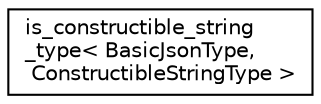 digraph "Graphical Class Hierarchy"
{
 // LATEX_PDF_SIZE
  edge [fontname="Helvetica",fontsize="10",labelfontname="Helvetica",labelfontsize="10"];
  node [fontname="Helvetica",fontsize="10",shape=record];
  rankdir="LR";
  Node0 [label="is_constructible_string\l_type\< BasicJsonType,\l ConstructibleStringType \>",height=0.2,width=0.4,color="black", fillcolor="white", style="filled",URL="$structdetail_1_1is__constructible__string__type.html",tooltip=" "];
}
